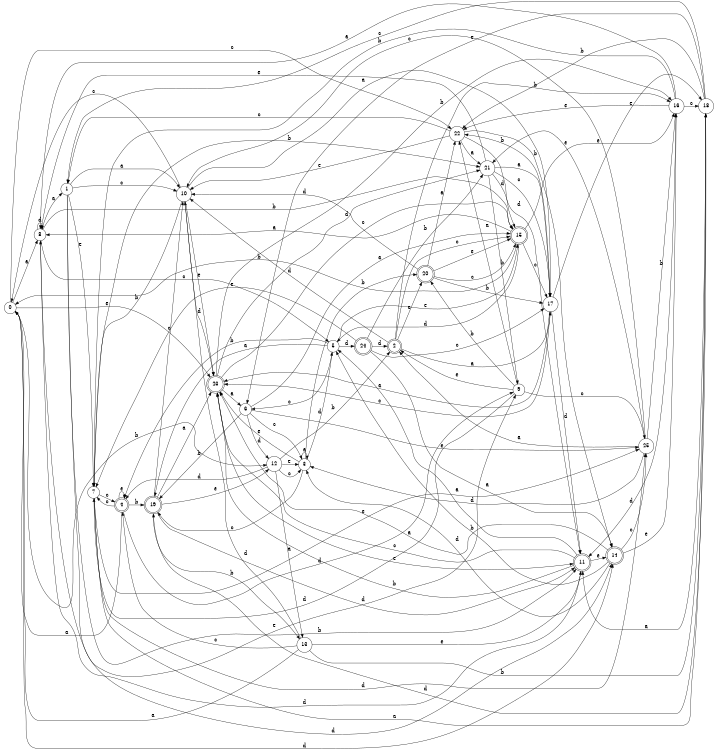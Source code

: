 digraph n21_5 {
__start0 [label="" shape="none"];

rankdir=LR;
size="8,5";

s0 [style="filled", color="black", fillcolor="white" shape="circle", label="0"];
s1 [style="filled", color="black", fillcolor="white" shape="circle", label="1"];
s2 [style="rounded,filled", color="black", fillcolor="white" shape="doublecircle", label="2"];
s3 [style="filled", color="black", fillcolor="white" shape="circle", label="3"];
s4 [style="rounded,filled", color="black", fillcolor="white" shape="doublecircle", label="4"];
s5 [style="filled", color="black", fillcolor="white" shape="circle", label="5"];
s6 [style="filled", color="black", fillcolor="white" shape="circle", label="6"];
s7 [style="filled", color="black", fillcolor="white" shape="circle", label="7"];
s8 [style="filled", color="black", fillcolor="white" shape="circle", label="8"];
s9 [style="filled", color="black", fillcolor="white" shape="circle", label="9"];
s10 [style="filled", color="black", fillcolor="white" shape="circle", label="10"];
s11 [style="rounded,filled", color="black", fillcolor="white" shape="doublecircle", label="11"];
s12 [style="filled", color="black", fillcolor="white" shape="circle", label="12"];
s13 [style="filled", color="black", fillcolor="white" shape="circle", label="13"];
s14 [style="rounded,filled", color="black", fillcolor="white" shape="doublecircle", label="14"];
s15 [style="rounded,filled", color="black", fillcolor="white" shape="doublecircle", label="15"];
s16 [style="filled", color="black", fillcolor="white" shape="circle", label="16"];
s17 [style="filled", color="black", fillcolor="white" shape="circle", label="17"];
s18 [style="filled", color="black", fillcolor="white" shape="circle", label="18"];
s19 [style="rounded,filled", color="black", fillcolor="white" shape="doublecircle", label="19"];
s20 [style="rounded,filled", color="black", fillcolor="white" shape="doublecircle", label="20"];
s21 [style="filled", color="black", fillcolor="white" shape="circle", label="21"];
s22 [style="filled", color="black", fillcolor="white" shape="circle", label="22"];
s23 [style="rounded,filled", color="black", fillcolor="white" shape="doublecircle", label="23"];
s24 [style="rounded,filled", color="black", fillcolor="white" shape="doublecircle", label="24"];
s25 [style="filled", color="black", fillcolor="white" shape="circle", label="25"];
s0 -> s8 [label="a"];
s0 -> s12 [label="b"];
s0 -> s22 [label="c"];
s0 -> s14 [label="d"];
s0 -> s23 [label="e"];
s1 -> s10 [label="a"];
s1 -> s11 [label="b"];
s1 -> s10 [label="c"];
s1 -> s14 [label="d"];
s1 -> s7 [label="e"];
s2 -> s17 [label="a"];
s2 -> s16 [label="b"];
s2 -> s15 [label="c"];
s2 -> s10 [label="d"];
s2 -> s20 [label="e"];
s3 -> s3 [label="a"];
s3 -> s20 [label="b"];
s3 -> s19 [label="c"];
s3 -> s5 [label="d"];
s3 -> s23 [label="e"];
s4 -> s0 [label="a"];
s4 -> s19 [label="b"];
s4 -> s7 [label="c"];
s4 -> s9 [label="d"];
s4 -> s4 [label="e"];
s5 -> s19 [label="a"];
s5 -> s4 [label="b"];
s5 -> s6 [label="c"];
s5 -> s24 [label="d"];
s5 -> s15 [label="e"];
s6 -> s15 [label="a"];
s6 -> s19 [label="b"];
s6 -> s3 [label="c"];
s6 -> s12 [label="d"];
s6 -> s25 [label="e"];
s7 -> s18 [label="a"];
s7 -> s21 [label="b"];
s7 -> s4 [label="c"];
s7 -> s25 [label="d"];
s7 -> s25 [label="e"];
s8 -> s1 [label="a"];
s8 -> s15 [label="b"];
s8 -> s5 [label="c"];
s8 -> s8 [label="d"];
s8 -> s9 [label="e"];
s9 -> s22 [label="a"];
s9 -> s20 [label="b"];
s9 -> s25 [label="c"];
s9 -> s7 [label="d"];
s9 -> s2 [label="e"];
s10 -> s17 [label="a"];
s10 -> s7 [label="b"];
s10 -> s0 [label="c"];
s10 -> s23 [label="d"];
s10 -> s23 [label="e"];
s11 -> s5 [label="a"];
s11 -> s23 [label="b"];
s11 -> s23 [label="c"];
s11 -> s8 [label="d"];
s11 -> s14 [label="e"];
s12 -> s13 [label="a"];
s12 -> s2 [label="b"];
s12 -> s3 [label="c"];
s12 -> s4 [label="d"];
s12 -> s3 [label="e"];
s13 -> s0 [label="a"];
s13 -> s18 [label="b"];
s13 -> s4 [label="c"];
s13 -> s10 [label="d"];
s13 -> s11 [label="e"];
s14 -> s23 [label="a"];
s14 -> s5 [label="b"];
s14 -> s25 [label="c"];
s14 -> s3 [label="d"];
s14 -> s16 [label="e"];
s15 -> s8 [label="a"];
s15 -> s0 [label="b"];
s15 -> s17 [label="c"];
s15 -> s5 [label="d"];
s15 -> s16 [label="e"];
s16 -> s8 [label="a"];
s16 -> s7 [label="b"];
s16 -> s18 [label="c"];
s16 -> s11 [label="d"];
s16 -> s22 [label="e"];
s17 -> s23 [label="a"];
s17 -> s22 [label="b"];
s17 -> s23 [label="c"];
s17 -> s11 [label="d"];
s17 -> s18 [label="e"];
s18 -> s11 [label="a"];
s18 -> s22 [label="b"];
s18 -> s1 [label="c"];
s18 -> s19 [label="d"];
s18 -> s6 [label="e"];
s19 -> s23 [label="a"];
s19 -> s13 [label="b"];
s19 -> s10 [label="c"];
s19 -> s11 [label="d"];
s19 -> s12 [label="e"];
s20 -> s22 [label="a"];
s20 -> s17 [label="b"];
s20 -> s15 [label="c"];
s20 -> s10 [label="d"];
s20 -> s15 [label="e"];
s21 -> s17 [label="a"];
s21 -> s9 [label="b"];
s21 -> s17 [label="c"];
s21 -> s15 [label="d"];
s21 -> s8 [label="e"];
s22 -> s21 [label="a"];
s22 -> s14 [label="b"];
s22 -> s1 [label="c"];
s22 -> s11 [label="d"];
s22 -> s10 [label="e"];
s23 -> s6 [label="a"];
s23 -> s16 [label="b"];
s23 -> s15 [label="c"];
s23 -> s21 [label="d"];
s23 -> s11 [label="e"];
s24 -> s14 [label="a"];
s24 -> s21 [label="b"];
s24 -> s17 [label="c"];
s24 -> s2 [label="d"];
s24 -> s7 [label="e"];
s25 -> s2 [label="a"];
s25 -> s16 [label="b"];
s25 -> s10 [label="c"];
s25 -> s3 [label="d"];
s25 -> s21 [label="e"];

}